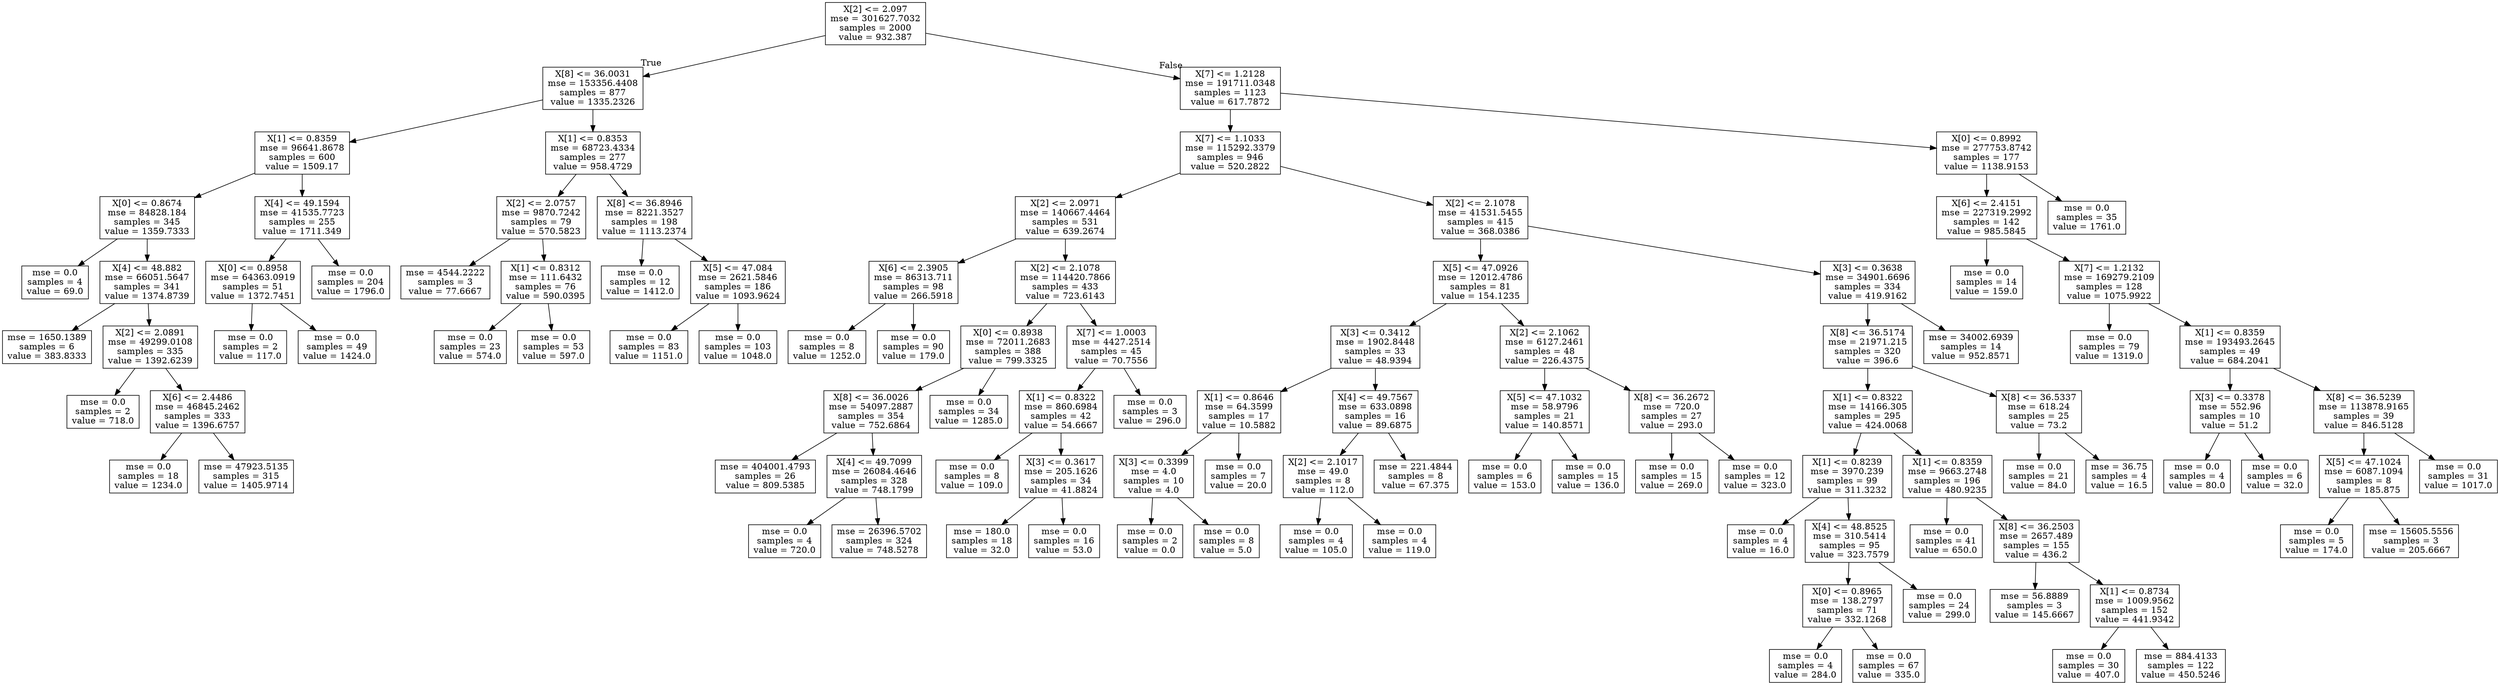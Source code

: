 digraph Tree {
node [shape=box] ;
0 [label="X[2] <= 2.097\nmse = 301627.7032\nsamples = 2000\nvalue = 932.387"] ;
1 [label="X[8] <= 36.0031\nmse = 153356.4408\nsamples = 877\nvalue = 1335.2326"] ;
0 -> 1 [labeldistance=2.5, labelangle=45, headlabel="True"] ;
2 [label="X[1] <= 0.8359\nmse = 96641.8678\nsamples = 600\nvalue = 1509.17"] ;
1 -> 2 ;
3 [label="X[0] <= 0.8674\nmse = 84828.184\nsamples = 345\nvalue = 1359.7333"] ;
2 -> 3 ;
4 [label="mse = 0.0\nsamples = 4\nvalue = 69.0"] ;
3 -> 4 ;
5 [label="X[4] <= 48.882\nmse = 66051.5647\nsamples = 341\nvalue = 1374.8739"] ;
3 -> 5 ;
6 [label="mse = 1650.1389\nsamples = 6\nvalue = 383.8333"] ;
5 -> 6 ;
7 [label="X[2] <= 2.0891\nmse = 49299.0108\nsamples = 335\nvalue = 1392.6239"] ;
5 -> 7 ;
8 [label="mse = 0.0\nsamples = 2\nvalue = 718.0"] ;
7 -> 8 ;
9 [label="X[6] <= 2.4486\nmse = 46845.2462\nsamples = 333\nvalue = 1396.6757"] ;
7 -> 9 ;
10 [label="mse = 0.0\nsamples = 18\nvalue = 1234.0"] ;
9 -> 10 ;
11 [label="mse = 47923.5135\nsamples = 315\nvalue = 1405.9714"] ;
9 -> 11 ;
12 [label="X[4] <= 49.1594\nmse = 41535.7723\nsamples = 255\nvalue = 1711.349"] ;
2 -> 12 ;
13 [label="X[0] <= 0.8958\nmse = 64363.0919\nsamples = 51\nvalue = 1372.7451"] ;
12 -> 13 ;
14 [label="mse = 0.0\nsamples = 2\nvalue = 117.0"] ;
13 -> 14 ;
15 [label="mse = 0.0\nsamples = 49\nvalue = 1424.0"] ;
13 -> 15 ;
16 [label="mse = 0.0\nsamples = 204\nvalue = 1796.0"] ;
12 -> 16 ;
17 [label="X[1] <= 0.8353\nmse = 68723.4334\nsamples = 277\nvalue = 958.4729"] ;
1 -> 17 ;
18 [label="X[2] <= 2.0757\nmse = 9870.7242\nsamples = 79\nvalue = 570.5823"] ;
17 -> 18 ;
19 [label="mse = 4544.2222\nsamples = 3\nvalue = 77.6667"] ;
18 -> 19 ;
20 [label="X[1] <= 0.8312\nmse = 111.6432\nsamples = 76\nvalue = 590.0395"] ;
18 -> 20 ;
21 [label="mse = 0.0\nsamples = 23\nvalue = 574.0"] ;
20 -> 21 ;
22 [label="mse = 0.0\nsamples = 53\nvalue = 597.0"] ;
20 -> 22 ;
23 [label="X[8] <= 36.8946\nmse = 8221.3527\nsamples = 198\nvalue = 1113.2374"] ;
17 -> 23 ;
24 [label="mse = 0.0\nsamples = 12\nvalue = 1412.0"] ;
23 -> 24 ;
25 [label="X[5] <= 47.084\nmse = 2621.5846\nsamples = 186\nvalue = 1093.9624"] ;
23 -> 25 ;
26 [label="mse = 0.0\nsamples = 83\nvalue = 1151.0"] ;
25 -> 26 ;
27 [label="mse = 0.0\nsamples = 103\nvalue = 1048.0"] ;
25 -> 27 ;
28 [label="X[7] <= 1.2128\nmse = 191711.0348\nsamples = 1123\nvalue = 617.7872"] ;
0 -> 28 [labeldistance=2.5, labelangle=-45, headlabel="False"] ;
29 [label="X[7] <= 1.1033\nmse = 115292.3379\nsamples = 946\nvalue = 520.2822"] ;
28 -> 29 ;
30 [label="X[2] <= 2.0971\nmse = 140667.4464\nsamples = 531\nvalue = 639.2674"] ;
29 -> 30 ;
31 [label="X[6] <= 2.3905\nmse = 86313.711\nsamples = 98\nvalue = 266.5918"] ;
30 -> 31 ;
32 [label="mse = 0.0\nsamples = 8\nvalue = 1252.0"] ;
31 -> 32 ;
33 [label="mse = 0.0\nsamples = 90\nvalue = 179.0"] ;
31 -> 33 ;
34 [label="X[2] <= 2.1078\nmse = 114420.7866\nsamples = 433\nvalue = 723.6143"] ;
30 -> 34 ;
35 [label="X[0] <= 0.8938\nmse = 72011.2683\nsamples = 388\nvalue = 799.3325"] ;
34 -> 35 ;
36 [label="X[8] <= 36.0026\nmse = 54097.2887\nsamples = 354\nvalue = 752.6864"] ;
35 -> 36 ;
37 [label="mse = 404001.4793\nsamples = 26\nvalue = 809.5385"] ;
36 -> 37 ;
38 [label="X[4] <= 49.7099\nmse = 26084.4646\nsamples = 328\nvalue = 748.1799"] ;
36 -> 38 ;
39 [label="mse = 0.0\nsamples = 4\nvalue = 720.0"] ;
38 -> 39 ;
40 [label="mse = 26396.5702\nsamples = 324\nvalue = 748.5278"] ;
38 -> 40 ;
41 [label="mse = 0.0\nsamples = 34\nvalue = 1285.0"] ;
35 -> 41 ;
42 [label="X[7] <= 1.0003\nmse = 4427.2514\nsamples = 45\nvalue = 70.7556"] ;
34 -> 42 ;
43 [label="X[1] <= 0.8322\nmse = 860.6984\nsamples = 42\nvalue = 54.6667"] ;
42 -> 43 ;
44 [label="mse = 0.0\nsamples = 8\nvalue = 109.0"] ;
43 -> 44 ;
45 [label="X[3] <= 0.3617\nmse = 205.1626\nsamples = 34\nvalue = 41.8824"] ;
43 -> 45 ;
46 [label="mse = 180.0\nsamples = 18\nvalue = 32.0"] ;
45 -> 46 ;
47 [label="mse = 0.0\nsamples = 16\nvalue = 53.0"] ;
45 -> 47 ;
48 [label="mse = 0.0\nsamples = 3\nvalue = 296.0"] ;
42 -> 48 ;
49 [label="X[2] <= 2.1078\nmse = 41531.5455\nsamples = 415\nvalue = 368.0386"] ;
29 -> 49 ;
50 [label="X[5] <= 47.0926\nmse = 12012.4786\nsamples = 81\nvalue = 154.1235"] ;
49 -> 50 ;
51 [label="X[3] <= 0.3412\nmse = 1902.8448\nsamples = 33\nvalue = 48.9394"] ;
50 -> 51 ;
52 [label="X[1] <= 0.8646\nmse = 64.3599\nsamples = 17\nvalue = 10.5882"] ;
51 -> 52 ;
53 [label="X[3] <= 0.3399\nmse = 4.0\nsamples = 10\nvalue = 4.0"] ;
52 -> 53 ;
54 [label="mse = 0.0\nsamples = 2\nvalue = 0.0"] ;
53 -> 54 ;
55 [label="mse = 0.0\nsamples = 8\nvalue = 5.0"] ;
53 -> 55 ;
56 [label="mse = 0.0\nsamples = 7\nvalue = 20.0"] ;
52 -> 56 ;
57 [label="X[4] <= 49.7567\nmse = 633.0898\nsamples = 16\nvalue = 89.6875"] ;
51 -> 57 ;
58 [label="X[2] <= 2.1017\nmse = 49.0\nsamples = 8\nvalue = 112.0"] ;
57 -> 58 ;
59 [label="mse = 0.0\nsamples = 4\nvalue = 105.0"] ;
58 -> 59 ;
60 [label="mse = 0.0\nsamples = 4\nvalue = 119.0"] ;
58 -> 60 ;
61 [label="mse = 221.4844\nsamples = 8\nvalue = 67.375"] ;
57 -> 61 ;
62 [label="X[2] <= 2.1062\nmse = 6127.2461\nsamples = 48\nvalue = 226.4375"] ;
50 -> 62 ;
63 [label="X[5] <= 47.1032\nmse = 58.9796\nsamples = 21\nvalue = 140.8571"] ;
62 -> 63 ;
64 [label="mse = 0.0\nsamples = 6\nvalue = 153.0"] ;
63 -> 64 ;
65 [label="mse = 0.0\nsamples = 15\nvalue = 136.0"] ;
63 -> 65 ;
66 [label="X[8] <= 36.2672\nmse = 720.0\nsamples = 27\nvalue = 293.0"] ;
62 -> 66 ;
67 [label="mse = 0.0\nsamples = 15\nvalue = 269.0"] ;
66 -> 67 ;
68 [label="mse = 0.0\nsamples = 12\nvalue = 323.0"] ;
66 -> 68 ;
69 [label="X[3] <= 0.3638\nmse = 34901.6696\nsamples = 334\nvalue = 419.9162"] ;
49 -> 69 ;
70 [label="X[8] <= 36.5174\nmse = 21971.215\nsamples = 320\nvalue = 396.6"] ;
69 -> 70 ;
71 [label="X[1] <= 0.8322\nmse = 14166.305\nsamples = 295\nvalue = 424.0068"] ;
70 -> 71 ;
72 [label="X[1] <= 0.8239\nmse = 3970.239\nsamples = 99\nvalue = 311.3232"] ;
71 -> 72 ;
73 [label="mse = 0.0\nsamples = 4\nvalue = 16.0"] ;
72 -> 73 ;
74 [label="X[4] <= 48.8525\nmse = 310.5414\nsamples = 95\nvalue = 323.7579"] ;
72 -> 74 ;
75 [label="X[0] <= 0.8965\nmse = 138.2797\nsamples = 71\nvalue = 332.1268"] ;
74 -> 75 ;
76 [label="mse = 0.0\nsamples = 4\nvalue = 284.0"] ;
75 -> 76 ;
77 [label="mse = 0.0\nsamples = 67\nvalue = 335.0"] ;
75 -> 77 ;
78 [label="mse = 0.0\nsamples = 24\nvalue = 299.0"] ;
74 -> 78 ;
79 [label="X[1] <= 0.8359\nmse = 9663.2748\nsamples = 196\nvalue = 480.9235"] ;
71 -> 79 ;
80 [label="mse = 0.0\nsamples = 41\nvalue = 650.0"] ;
79 -> 80 ;
81 [label="X[8] <= 36.2503\nmse = 2657.489\nsamples = 155\nvalue = 436.2"] ;
79 -> 81 ;
82 [label="mse = 56.8889\nsamples = 3\nvalue = 145.6667"] ;
81 -> 82 ;
83 [label="X[1] <= 0.8734\nmse = 1009.9562\nsamples = 152\nvalue = 441.9342"] ;
81 -> 83 ;
84 [label="mse = 0.0\nsamples = 30\nvalue = 407.0"] ;
83 -> 84 ;
85 [label="mse = 884.4133\nsamples = 122\nvalue = 450.5246"] ;
83 -> 85 ;
86 [label="X[8] <= 36.5337\nmse = 618.24\nsamples = 25\nvalue = 73.2"] ;
70 -> 86 ;
87 [label="mse = 0.0\nsamples = 21\nvalue = 84.0"] ;
86 -> 87 ;
88 [label="mse = 36.75\nsamples = 4\nvalue = 16.5"] ;
86 -> 88 ;
89 [label="mse = 34002.6939\nsamples = 14\nvalue = 952.8571"] ;
69 -> 89 ;
90 [label="X[0] <= 0.8992\nmse = 277753.8742\nsamples = 177\nvalue = 1138.9153"] ;
28 -> 90 ;
91 [label="X[6] <= 2.4151\nmse = 227319.2992\nsamples = 142\nvalue = 985.5845"] ;
90 -> 91 ;
92 [label="mse = 0.0\nsamples = 14\nvalue = 159.0"] ;
91 -> 92 ;
93 [label="X[7] <= 1.2132\nmse = 169279.2109\nsamples = 128\nvalue = 1075.9922"] ;
91 -> 93 ;
94 [label="mse = 0.0\nsamples = 79\nvalue = 1319.0"] ;
93 -> 94 ;
95 [label="X[1] <= 0.8359\nmse = 193493.2645\nsamples = 49\nvalue = 684.2041"] ;
93 -> 95 ;
96 [label="X[3] <= 0.3378\nmse = 552.96\nsamples = 10\nvalue = 51.2"] ;
95 -> 96 ;
97 [label="mse = 0.0\nsamples = 4\nvalue = 80.0"] ;
96 -> 97 ;
98 [label="mse = 0.0\nsamples = 6\nvalue = 32.0"] ;
96 -> 98 ;
99 [label="X[8] <= 36.5239\nmse = 113878.9165\nsamples = 39\nvalue = 846.5128"] ;
95 -> 99 ;
100 [label="X[5] <= 47.1024\nmse = 6087.1094\nsamples = 8\nvalue = 185.875"] ;
99 -> 100 ;
101 [label="mse = 0.0\nsamples = 5\nvalue = 174.0"] ;
100 -> 101 ;
102 [label="mse = 15605.5556\nsamples = 3\nvalue = 205.6667"] ;
100 -> 102 ;
103 [label="mse = 0.0\nsamples = 31\nvalue = 1017.0"] ;
99 -> 103 ;
104 [label="mse = 0.0\nsamples = 35\nvalue = 1761.0"] ;
90 -> 104 ;
}